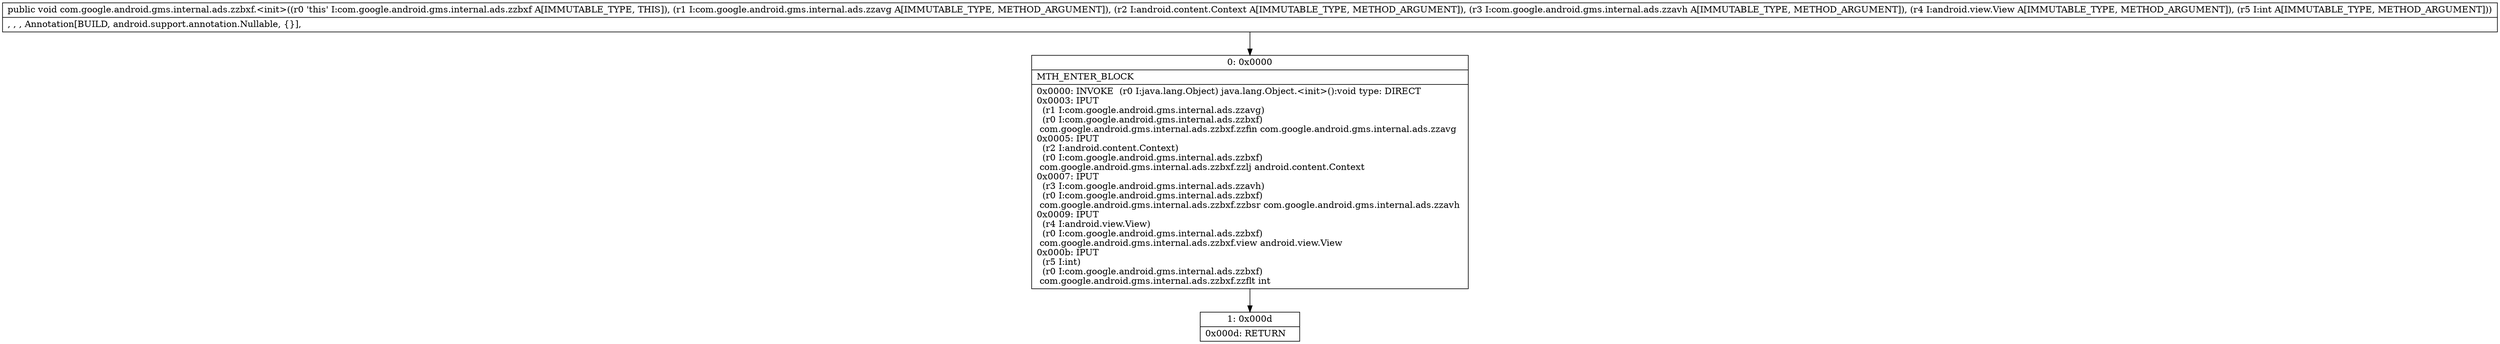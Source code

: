 digraph "CFG forcom.google.android.gms.internal.ads.zzbxf.\<init\>(Lcom\/google\/android\/gms\/internal\/ads\/zzavg;Landroid\/content\/Context;Lcom\/google\/android\/gms\/internal\/ads\/zzavh;Landroid\/view\/View;I)V" {
Node_0 [shape=record,label="{0\:\ 0x0000|MTH_ENTER_BLOCK\l|0x0000: INVOKE  (r0 I:java.lang.Object) java.lang.Object.\<init\>():void type: DIRECT \l0x0003: IPUT  \l  (r1 I:com.google.android.gms.internal.ads.zzavg)\l  (r0 I:com.google.android.gms.internal.ads.zzbxf)\l com.google.android.gms.internal.ads.zzbxf.zzfin com.google.android.gms.internal.ads.zzavg \l0x0005: IPUT  \l  (r2 I:android.content.Context)\l  (r0 I:com.google.android.gms.internal.ads.zzbxf)\l com.google.android.gms.internal.ads.zzbxf.zzlj android.content.Context \l0x0007: IPUT  \l  (r3 I:com.google.android.gms.internal.ads.zzavh)\l  (r0 I:com.google.android.gms.internal.ads.zzbxf)\l com.google.android.gms.internal.ads.zzbxf.zzbsr com.google.android.gms.internal.ads.zzavh \l0x0009: IPUT  \l  (r4 I:android.view.View)\l  (r0 I:com.google.android.gms.internal.ads.zzbxf)\l com.google.android.gms.internal.ads.zzbxf.view android.view.View \l0x000b: IPUT  \l  (r5 I:int)\l  (r0 I:com.google.android.gms.internal.ads.zzbxf)\l com.google.android.gms.internal.ads.zzbxf.zzflt int \l}"];
Node_1 [shape=record,label="{1\:\ 0x000d|0x000d: RETURN   \l}"];
MethodNode[shape=record,label="{public void com.google.android.gms.internal.ads.zzbxf.\<init\>((r0 'this' I:com.google.android.gms.internal.ads.zzbxf A[IMMUTABLE_TYPE, THIS]), (r1 I:com.google.android.gms.internal.ads.zzavg A[IMMUTABLE_TYPE, METHOD_ARGUMENT]), (r2 I:android.content.Context A[IMMUTABLE_TYPE, METHOD_ARGUMENT]), (r3 I:com.google.android.gms.internal.ads.zzavh A[IMMUTABLE_TYPE, METHOD_ARGUMENT]), (r4 I:android.view.View A[IMMUTABLE_TYPE, METHOD_ARGUMENT]), (r5 I:int A[IMMUTABLE_TYPE, METHOD_ARGUMENT]))  | , , , Annotation[BUILD, android.support.annotation.Nullable, \{\}], \l}"];
MethodNode -> Node_0;
Node_0 -> Node_1;
}

